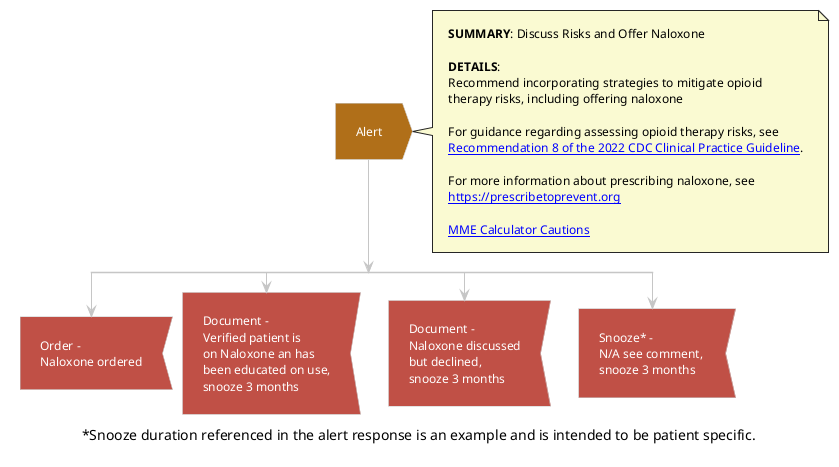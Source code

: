 @startuml alert_rec08_ordersign
!theme carbon-gray
<style>
activityDiagram {
 FontColor white
 arrow {
  FontColor: Black
 }
 note {
  FontColor: Black
  BackgroundColor: #fafad2
 }
}
</style>
#b06f19:Alert;<<output>>
note right
**SUMMARY**: Discuss Risks and Offer Naloxone 

**DETAILS**:
Recommend incorporating strategies to mitigate opioid 
therapy risks, including offering naloxone

For guidance regarding assessing opioid therapy risks, see 
[[https://www.cdc.gov/mmwr/volumes/71/rr/rr7103a1.htm#Recommendation8 Recommendation 8 of the 2022 CDC Clinical Practice Guideline]].

For more information about prescribing naloxone, see 
[[https://prescribetoprevent.org https://prescribetoprevent.org]]

[[index.html#morphine-milligram-equivalent-mme-calculation-cautions MME Calculator Cautions]]
end note
split
#c05046:Order - 
Naloxone ordered;<<input>>
kill
split again
#c05046:Document - 
Verified patient is
on Naloxone an has
been educated on use,
snooze 3 months;<<input>>
kill
split again
#c05046:Document - 
Naloxone discussed
but declined,
snooze 3 months;<<input>>
kill
split again
#c05046:Snooze* - 
N/A see comment, 
snooze 3 months;<<input>>
kill
end split
caption ~*Snooze duration referenced in the alert response is an example and is intended to be patient specific.
@enduml